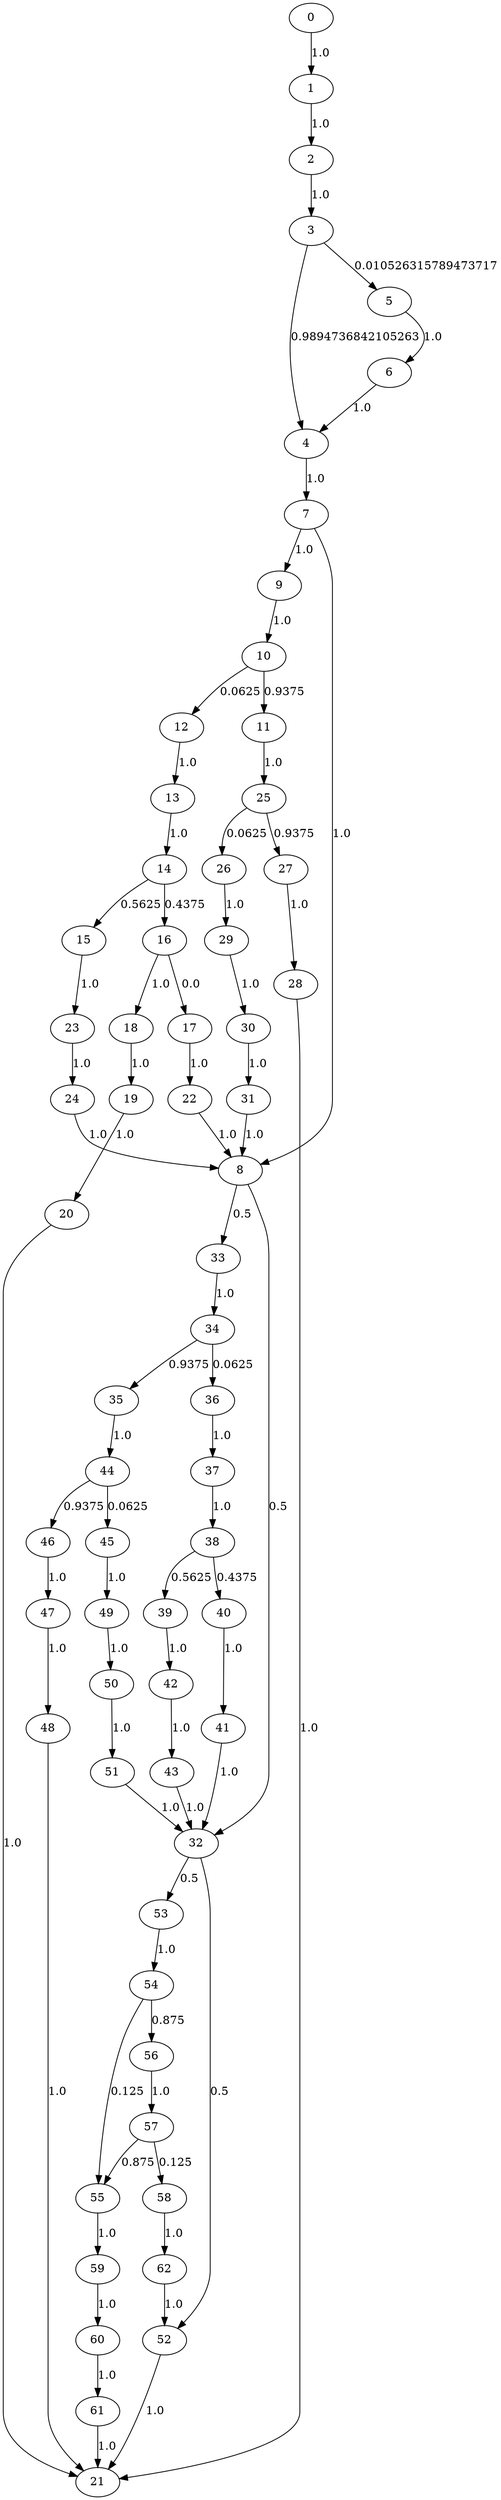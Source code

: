 digraph {
	0 -> 1[label= "1.0"];
	1 -> 2[label= "1.0"];
	2 -> 3[label= "1.0"];
	3 -> 4[label= "0.9894736842105263"];
	3 -> 5[label= "0.010526315789473717"];
	5 -> 6[label= "1.0"];
	6 -> 4[label= "1.0"];
	4 -> 7[label= "1.0"];
	7 -> 8[label= "1.0"];
	7 -> 9[label= "1.0"];
	9 -> 10[label= "1.0"];
	10 -> 11[label= "0.9375"];
	10 -> 12[label= "0.0625"];
	12 -> 13[label= "1.0"];
	13 -> 14[label= "1.0"];
	14 -> 15[label= "0.5625"];
	14 -> 16[label= "0.4375"];
	16 -> 17[label= "0.0"];
	16 -> 18[label= "1.0"];
	18 -> 19[label= "1.0"];
	19 -> 20[label= "1.0"];
	20 -> 21[label= "1.0"];
	17 -> 22[label= "1.0"];
	22 -> 8[label= "1.0"];
	15 -> 23[label= "1.0"];
	23 -> 24[label= "1.0"];
	24 -> 8[label= "1.0"];
	11 -> 25[label= "1.0"];
	25 -> 26[label= "0.0625"];
	25 -> 27[label= "0.9375"];
	27 -> 28[label= "1.0"];
	28 -> 21[label= "1.0"];
	26 -> 29[label= "1.0"];
	29 -> 30[label= "1.0"];
	30 -> 31[label= "1.0"];
	31 -> 8[label= "1.0"];
	8 -> 32[label= "0.5"];
	8 -> 33[label= "0.5"];
	33 -> 34[label= "1.0"];
	34 -> 35[label= "0.9375"];
	34 -> 36[label= "0.0625"];
	36 -> 37[label= "1.0"];
	37 -> 38[label= "1.0"];
	38 -> 39[label= "0.5625"];
	38 -> 40[label= "0.4375"];
	40 -> 41[label= "1.0"];
	41 -> 32[label= "1.0"];
	39 -> 42[label= "1.0"];
	42 -> 43[label= "1.0"];
	43 -> 32[label= "1.0"];
	35 -> 44[label= "1.0"];
	44 -> 45[label= "0.0625"];
	44 -> 46[label= "0.9375"];
	46 -> 47[label= "1.0"];
	47 -> 48[label= "1.0"];
	48 -> 21[label= "1.0"];
	45 -> 49[label= "1.0"];
	49 -> 50[label= "1.0"];
	50 -> 51[label= "1.0"];
	51 -> 32[label= "1.0"];
	32 -> 52[label= "0.5"];
	32 -> 53[label= "0.5"];
	53 -> 54[label= "1.0"];
	54 -> 55[label= "0.125"];
	54 -> 56[label= "0.875"];
	56 -> 57[label= "1.0"];
	57 -> 58[label= "0.125"];
	57 -> 55[label= "0.875"];
	55 -> 59[label= "1.0"];
	59 -> 60[label= "1.0"];
	60 -> 61[label= "1.0"];
	61 -> 21[label= "1.0"];
	58 -> 62[label= "1.0"];
	62 -> 52[label= "1.0"];
	52 -> 21[label= "1.0"];
}